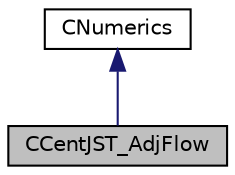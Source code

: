 digraph "CCentJST_AdjFlow"
{
  edge [fontname="Helvetica",fontsize="10",labelfontname="Helvetica",labelfontsize="10"];
  node [fontname="Helvetica",fontsize="10",shape=record];
  Node0 [label="CCentJST_AdjFlow",height=0.2,width=0.4,color="black", fillcolor="grey75", style="filled", fontcolor="black"];
  Node1 -> Node0 [dir="back",color="midnightblue",fontsize="10",style="solid",fontname="Helvetica"];
  Node1 [label="CNumerics",height=0.2,width=0.4,color="black", fillcolor="white", style="filled",URL="$class_c_numerics.html",tooltip="Class for defining the numerical methods. "];
}

